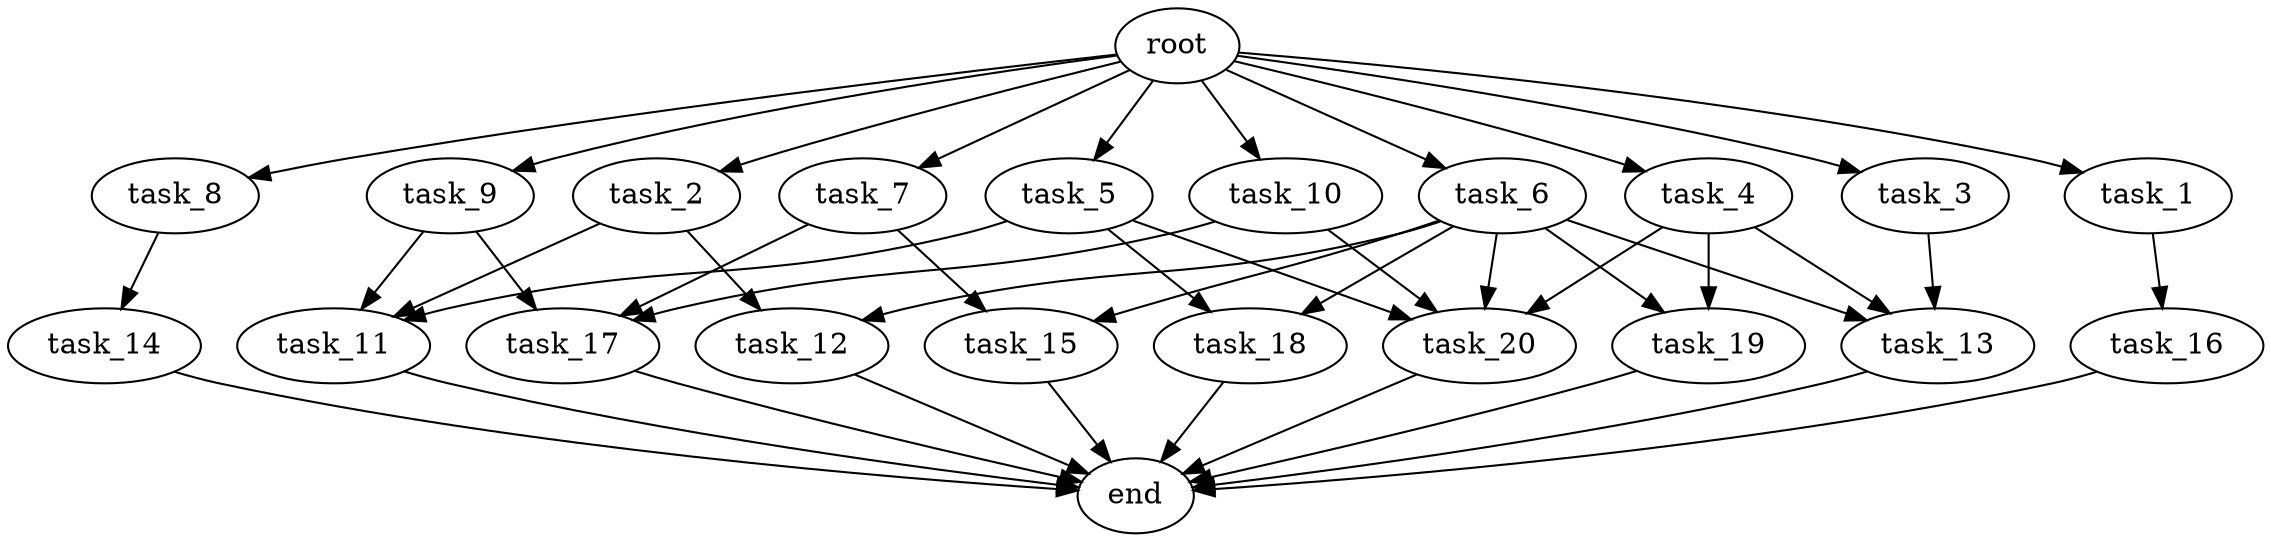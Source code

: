digraph G {
  root [size="0.000000e+00"];
  task_1 [size="5.410404e+09"];
  task_2 [size="9.580837e+09"];
  task_3 [size="8.900542e+09"];
  task_4 [size="7.359392e+09"];
  task_5 [size="6.459519e+09"];
  task_6 [size="8.659670e+09"];
  task_7 [size="7.072379e+09"];
  task_8 [size="5.720376e+09"];
  task_9 [size="7.961792e+09"];
  task_10 [size="7.074281e+09"];
  task_11 [size="5.610883e+09"];
  task_12 [size="1.238692e+09"];
  task_13 [size="5.593969e+09"];
  task_14 [size="1.925075e+09"];
  task_15 [size="6.187422e+09"];
  task_16 [size="5.768979e+09"];
  task_17 [size="5.296910e+08"];
  task_18 [size="5.702874e+09"];
  task_19 [size="1.894769e+09"];
  task_20 [size="4.758881e+09"];
  end [size="0.000000e+00"];

  root -> task_1 [size="1.000000e-12"];
  root -> task_2 [size="1.000000e-12"];
  root -> task_3 [size="1.000000e-12"];
  root -> task_4 [size="1.000000e-12"];
  root -> task_5 [size="1.000000e-12"];
  root -> task_6 [size="1.000000e-12"];
  root -> task_7 [size="1.000000e-12"];
  root -> task_8 [size="1.000000e-12"];
  root -> task_9 [size="1.000000e-12"];
  root -> task_10 [size="1.000000e-12"];
  task_1 -> task_16 [size="5.768979e+08"];
  task_2 -> task_11 [size="1.870294e+08"];
  task_2 -> task_12 [size="6.193462e+07"];
  task_3 -> task_13 [size="1.864656e+08"];
  task_4 -> task_13 [size="1.864656e+08"];
  task_4 -> task_19 [size="9.473847e+07"];
  task_4 -> task_20 [size="1.189720e+08"];
  task_5 -> task_11 [size="1.870294e+08"];
  task_5 -> task_18 [size="2.851437e+08"];
  task_5 -> task_20 [size="1.189720e+08"];
  task_6 -> task_12 [size="6.193462e+07"];
  task_6 -> task_13 [size="1.864656e+08"];
  task_6 -> task_15 [size="3.093711e+08"];
  task_6 -> task_18 [size="2.851437e+08"];
  task_6 -> task_19 [size="9.473847e+07"];
  task_6 -> task_20 [size="1.189720e+08"];
  task_7 -> task_15 [size="3.093711e+08"];
  task_7 -> task_17 [size="1.765637e+07"];
  task_8 -> task_14 [size="1.925075e+08"];
  task_9 -> task_11 [size="1.870294e+08"];
  task_9 -> task_17 [size="1.765637e+07"];
  task_10 -> task_17 [size="1.765637e+07"];
  task_10 -> task_20 [size="1.189720e+08"];
  task_11 -> end [size="1.000000e-12"];
  task_12 -> end [size="1.000000e-12"];
  task_13 -> end [size="1.000000e-12"];
  task_14 -> end [size="1.000000e-12"];
  task_15 -> end [size="1.000000e-12"];
  task_16 -> end [size="1.000000e-12"];
  task_17 -> end [size="1.000000e-12"];
  task_18 -> end [size="1.000000e-12"];
  task_19 -> end [size="1.000000e-12"];
  task_20 -> end [size="1.000000e-12"];
}
